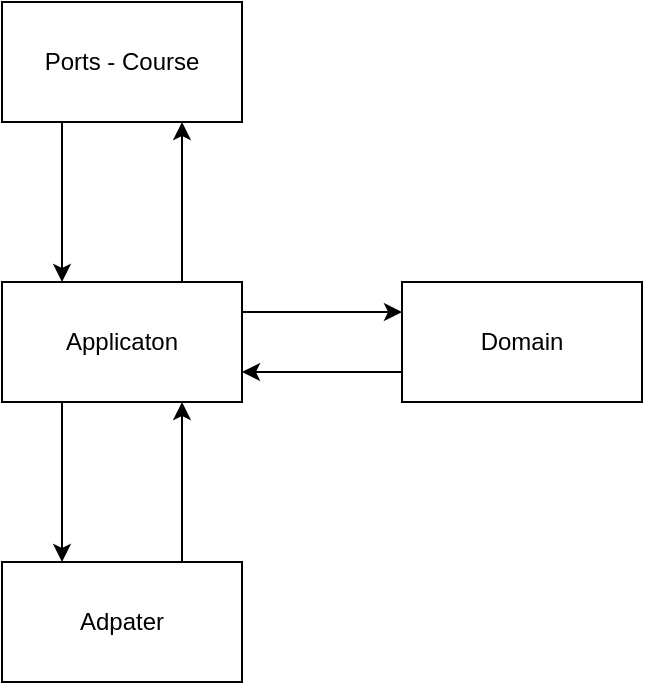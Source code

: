 <mxfile version="13.6.2" type="github">
  <diagram id="O9GCp01wsR26P-MwLVdI" name="Page-1">
    <mxGraphModel dx="1426" dy="808" grid="1" gridSize="10" guides="1" tooltips="1" connect="1" arrows="1" fold="1" page="1" pageScale="1" pageWidth="827" pageHeight="1169" math="0" shadow="0">
      <root>
        <mxCell id="0" />
        <mxCell id="1" parent="0" />
        <mxCell id="n-wgbniwUne2PGcrE3j6-3" value="" style="edgeStyle=orthogonalEdgeStyle;rounded=0;orthogonalLoop=1;jettySize=auto;html=1;exitX=0.25;exitY=1;exitDx=0;exitDy=0;entryX=0.25;entryY=0;entryDx=0;entryDy=0;" edge="1" parent="1" source="n-wgbniwUne2PGcrE3j6-1" target="n-wgbniwUne2PGcrE3j6-2">
          <mxGeometry relative="1" as="geometry" />
        </mxCell>
        <mxCell id="n-wgbniwUne2PGcrE3j6-1" value="Ports - Course" style="rounded=0;whiteSpace=wrap;html=1;" vertex="1" parent="1">
          <mxGeometry x="200" y="220" width="120" height="60" as="geometry" />
        </mxCell>
        <mxCell id="n-wgbniwUne2PGcrE3j6-5" value="" style="edgeStyle=orthogonalEdgeStyle;rounded=0;orthogonalLoop=1;jettySize=auto;html=1;entryX=0;entryY=0.25;entryDx=0;entryDy=0;exitX=1;exitY=0.25;exitDx=0;exitDy=0;" edge="1" parent="1" source="n-wgbniwUne2PGcrE3j6-2" target="n-wgbniwUne2PGcrE3j6-4">
          <mxGeometry relative="1" as="geometry" />
        </mxCell>
        <mxCell id="n-wgbniwUne2PGcrE3j6-7" value="" style="edgeStyle=orthogonalEdgeStyle;rounded=0;orthogonalLoop=1;jettySize=auto;html=1;exitX=0.25;exitY=1;exitDx=0;exitDy=0;entryX=0.25;entryY=0;entryDx=0;entryDy=0;" edge="1" parent="1" source="n-wgbniwUne2PGcrE3j6-2" target="n-wgbniwUne2PGcrE3j6-6">
          <mxGeometry relative="1" as="geometry" />
        </mxCell>
        <mxCell id="n-wgbniwUne2PGcrE3j6-9" style="edgeStyle=orthogonalEdgeStyle;rounded=0;orthogonalLoop=1;jettySize=auto;html=1;entryX=0.75;entryY=1;entryDx=0;entryDy=0;exitX=0.75;exitY=0;exitDx=0;exitDy=0;" edge="1" parent="1" source="n-wgbniwUne2PGcrE3j6-2" target="n-wgbniwUne2PGcrE3j6-1">
          <mxGeometry relative="1" as="geometry" />
        </mxCell>
        <mxCell id="n-wgbniwUne2PGcrE3j6-2" value="Applicaton" style="whiteSpace=wrap;html=1;rounded=0;" vertex="1" parent="1">
          <mxGeometry x="200" y="360" width="120" height="60" as="geometry" />
        </mxCell>
        <mxCell id="n-wgbniwUne2PGcrE3j6-10" style="edgeStyle=orthogonalEdgeStyle;rounded=0;orthogonalLoop=1;jettySize=auto;html=1;exitX=0;exitY=0.75;exitDx=0;exitDy=0;entryX=1;entryY=0.75;entryDx=0;entryDy=0;" edge="1" parent="1" source="n-wgbniwUne2PGcrE3j6-4" target="n-wgbniwUne2PGcrE3j6-2">
          <mxGeometry relative="1" as="geometry" />
        </mxCell>
        <mxCell id="n-wgbniwUne2PGcrE3j6-4" value="Domain" style="whiteSpace=wrap;html=1;rounded=0;" vertex="1" parent="1">
          <mxGeometry x="400" y="360" width="120" height="60" as="geometry" />
        </mxCell>
        <mxCell id="n-wgbniwUne2PGcrE3j6-8" style="edgeStyle=orthogonalEdgeStyle;rounded=0;orthogonalLoop=1;jettySize=auto;html=1;entryX=0.75;entryY=1;entryDx=0;entryDy=0;exitX=0.75;exitY=0;exitDx=0;exitDy=0;" edge="1" parent="1" source="n-wgbniwUne2PGcrE3j6-6" target="n-wgbniwUne2PGcrE3j6-2">
          <mxGeometry relative="1" as="geometry" />
        </mxCell>
        <mxCell id="n-wgbniwUne2PGcrE3j6-6" value="Adpater" style="whiteSpace=wrap;html=1;rounded=0;" vertex="1" parent="1">
          <mxGeometry x="200" y="500" width="120" height="60" as="geometry" />
        </mxCell>
      </root>
    </mxGraphModel>
  </diagram>
</mxfile>

